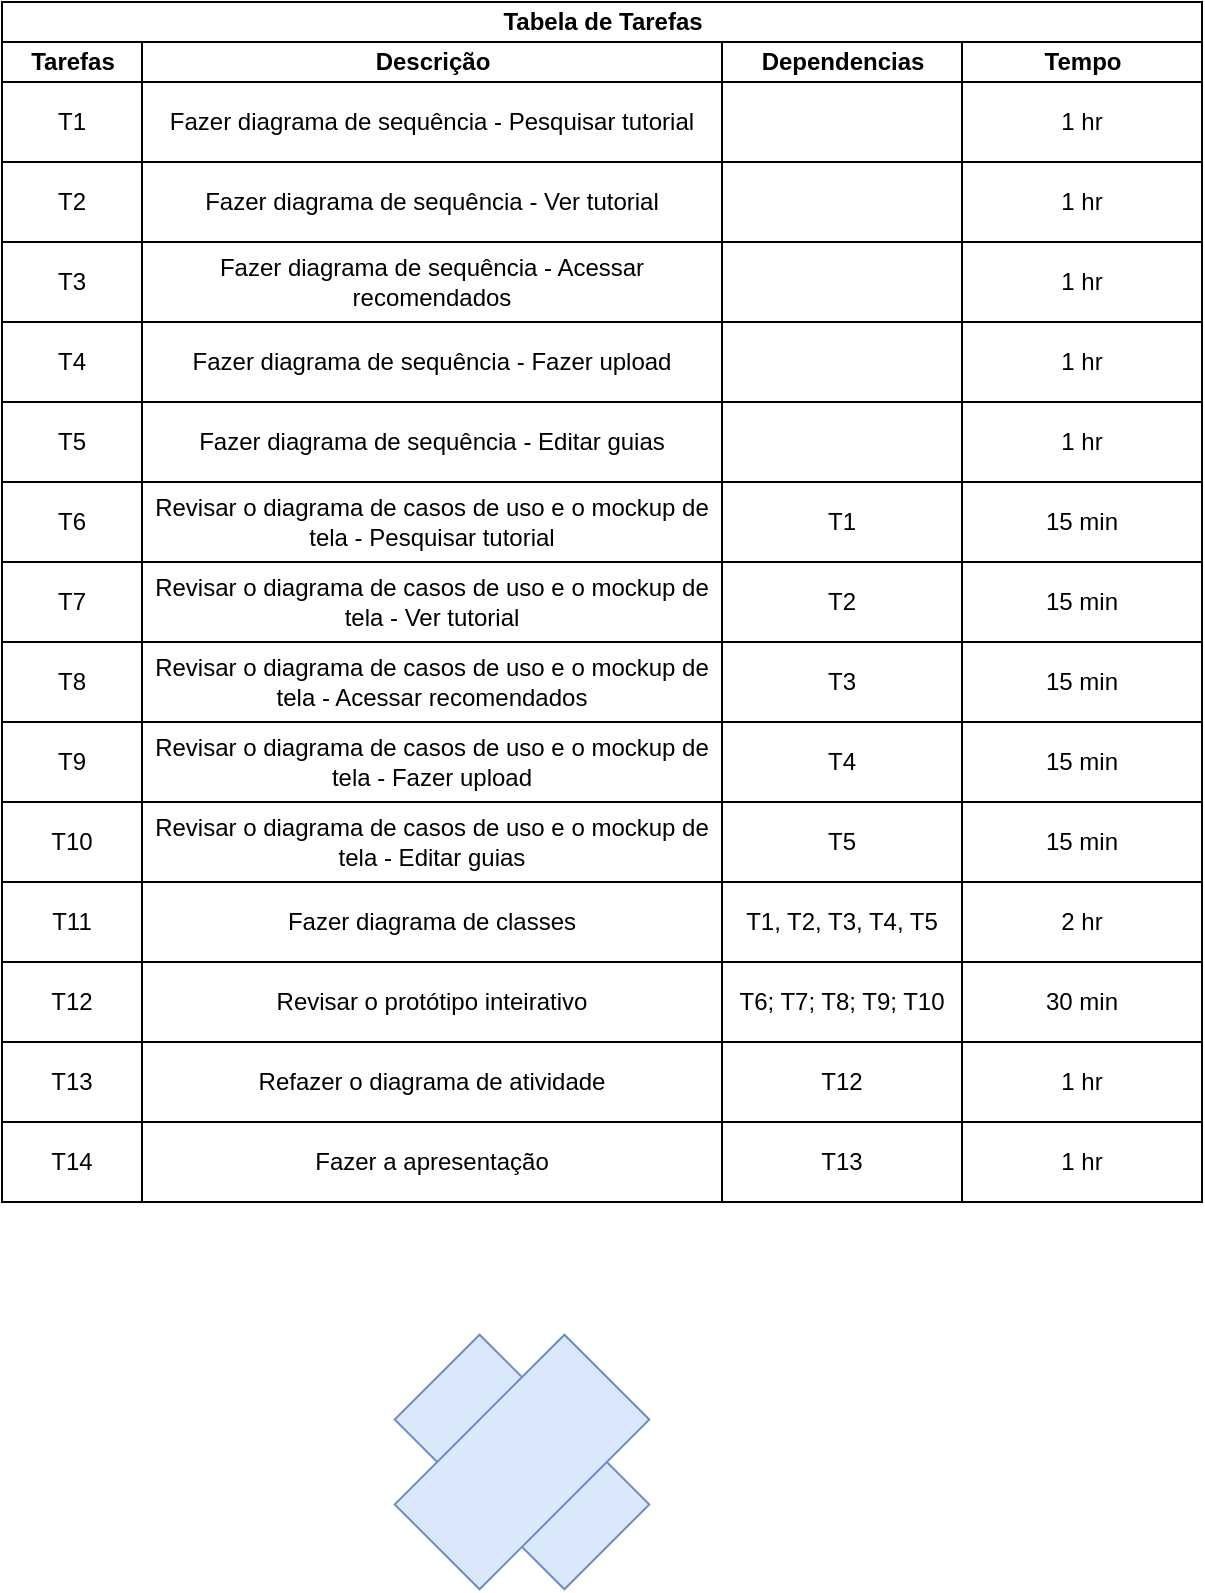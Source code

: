 <mxfile version="26.0.11" pages="2">
  <diagram name="Page-1" id="dKLsUaYHVaHDIzjpBKJf">
    <mxGraphModel grid="1" page="1" gridSize="10" guides="1" tooltips="1" connect="1" arrows="1" fold="1" pageScale="1" pageWidth="850" pageHeight="1100" math="0" shadow="0">
      <root>
        <mxCell id="0" />
        <mxCell id="1" parent="0" />
        <mxCell id="sk7VXaoNBxcuhIyHpyfT-1" value="" style="rounded=0;whiteSpace=wrap;html=1;rotation=45;fillColor=#dae8fc;strokeColor=#6c8ebf;" vertex="1" parent="1">
          <mxGeometry x="320" y="780" width="120" height="60" as="geometry" />
        </mxCell>
        <mxCell id="sk7VXaoNBxcuhIyHpyfT-3" value="" style="rounded=0;whiteSpace=wrap;html=1;rotation=-45;fillColor=#dae8fc;strokeColor=#6c8ebf;" vertex="1" parent="1">
          <mxGeometry x="320" y="780" width="120" height="60" as="geometry" />
        </mxCell>
        <mxCell id="uGzdLEYlZk4yflGMvaRz-22" value="Tabela de Tarefas" style="swimlane;childLayout=stackLayout;resizeParent=1;resizeParentMax=0;startSize=20;html=1;" vertex="1" parent="1">
          <mxGeometry x="120" y="80" width="600" height="600" as="geometry">
            <mxRectangle x="30" y="110" width="60" height="30" as="alternateBounds" />
          </mxGeometry>
        </mxCell>
        <mxCell id="uGzdLEYlZk4yflGMvaRz-23" value="Tarefas" style="swimlane;startSize=20;html=1;" vertex="1" parent="uGzdLEYlZk4yflGMvaRz-22">
          <mxGeometry y="20" width="70" height="580" as="geometry" />
        </mxCell>
        <mxCell id="uGzdLEYlZk4yflGMvaRz-42" value="T5" style="whiteSpace=wrap;html=1;" vertex="1" parent="uGzdLEYlZk4yflGMvaRz-23">
          <mxGeometry y="180" width="70" height="40" as="geometry" />
        </mxCell>
        <mxCell id="uGzdLEYlZk4yflGMvaRz-46" value="T6" style="whiteSpace=wrap;html=1;" vertex="1" parent="uGzdLEYlZk4yflGMvaRz-23">
          <mxGeometry y="220" width="70" height="40" as="geometry" />
        </mxCell>
        <mxCell id="uGzdLEYlZk4yflGMvaRz-70" value="T7" style="whiteSpace=wrap;html=1;" vertex="1" parent="uGzdLEYlZk4yflGMvaRz-23">
          <mxGeometry y="260" width="70" height="40" as="geometry" />
        </mxCell>
        <mxCell id="uGzdLEYlZk4yflGMvaRz-66" value="T8" style="whiteSpace=wrap;html=1;" vertex="1" parent="uGzdLEYlZk4yflGMvaRz-23">
          <mxGeometry y="300" width="70" height="40" as="geometry" />
        </mxCell>
        <mxCell id="uGzdLEYlZk4yflGMvaRz-62" value="T9" style="whiteSpace=wrap;html=1;" vertex="1" parent="uGzdLEYlZk4yflGMvaRz-23">
          <mxGeometry y="340" width="70" height="40" as="geometry" />
        </mxCell>
        <mxCell id="uGzdLEYlZk4yflGMvaRz-58" value="T10" style="whiteSpace=wrap;html=1;" vertex="1" parent="uGzdLEYlZk4yflGMvaRz-23">
          <mxGeometry y="380" width="70" height="40" as="geometry" />
        </mxCell>
        <mxCell id="uGzdLEYlZk4yflGMvaRz-54" value="T11" style="whiteSpace=wrap;html=1;" vertex="1" parent="uGzdLEYlZk4yflGMvaRz-23">
          <mxGeometry y="420" width="70" height="40" as="geometry" />
        </mxCell>
        <mxCell id="uGzdLEYlZk4yflGMvaRz-50" value="T12" style="whiteSpace=wrap;html=1;" vertex="1" parent="uGzdLEYlZk4yflGMvaRz-23">
          <mxGeometry y="460" width="70" height="40" as="geometry" />
        </mxCell>
        <mxCell id="8Z57RYw77O54fywOcqns-9" value="T13" style="whiteSpace=wrap;html=1;" vertex="1" parent="uGzdLEYlZk4yflGMvaRz-23">
          <mxGeometry y="500" width="70" height="40" as="geometry" />
        </mxCell>
        <mxCell id="8Z57RYw77O54fywOcqns-10" value="T14" style="whiteSpace=wrap;html=1;" vertex="1" parent="uGzdLEYlZk4yflGMvaRz-23">
          <mxGeometry y="540" width="70" height="40" as="geometry" />
        </mxCell>
        <mxCell id="uGzdLEYlZk4yflGMvaRz-24" value="Descrição" style="swimlane;startSize=20;html=1;" vertex="1" parent="uGzdLEYlZk4yflGMvaRz-22">
          <mxGeometry x="70" y="20" width="290" height="580" as="geometry" />
        </mxCell>
        <mxCell id="uGzdLEYlZk4yflGMvaRz-27" value="&lt;div&gt;T1&lt;/div&gt;" style="whiteSpace=wrap;html=1;" vertex="1" parent="uGzdLEYlZk4yflGMvaRz-24">
          <mxGeometry x="-70" y="20" width="70" height="40" as="geometry" />
        </mxCell>
        <mxCell id="uGzdLEYlZk4yflGMvaRz-34" value="T3" style="whiteSpace=wrap;html=1;" vertex="1" parent="uGzdLEYlZk4yflGMvaRz-24">
          <mxGeometry x="-70" y="100" width="70" height="40" as="geometry" />
        </mxCell>
        <mxCell id="uGzdLEYlZk4yflGMvaRz-30" value="T2" style="whiteSpace=wrap;html=1;" vertex="1" parent="uGzdLEYlZk4yflGMvaRz-24">
          <mxGeometry x="-70" y="60" width="70" height="40" as="geometry" />
        </mxCell>
        <mxCell id="uGzdLEYlZk4yflGMvaRz-38" value="T4" style="whiteSpace=wrap;html=1;" vertex="1" parent="uGzdLEYlZk4yflGMvaRz-24">
          <mxGeometry x="-70" y="140" width="70" height="40" as="geometry" />
        </mxCell>
        <mxCell id="uGzdLEYlZk4yflGMvaRz-35" value="Fazer diagrama de sequência - Acessar recomendados" style="whiteSpace=wrap;html=1;" vertex="1" parent="uGzdLEYlZk4yflGMvaRz-24">
          <mxGeometry y="100" width="290" height="40" as="geometry" />
        </mxCell>
        <mxCell id="uGzdLEYlZk4yflGMvaRz-31" value="Fazer diagrama de sequência - Ver tutorial" style="whiteSpace=wrap;html=1;" vertex="1" parent="uGzdLEYlZk4yflGMvaRz-24">
          <mxGeometry y="60" width="290" height="40" as="geometry" />
        </mxCell>
        <mxCell id="uGzdLEYlZk4yflGMvaRz-39" value="Fazer diagrama de sequência - Fazer upload" style="whiteSpace=wrap;html=1;" vertex="1" parent="uGzdLEYlZk4yflGMvaRz-24">
          <mxGeometry y="140" width="290" height="40" as="geometry" />
        </mxCell>
        <mxCell id="uGzdLEYlZk4yflGMvaRz-40" value="" style="rounded=0;whiteSpace=wrap;html=1;" vertex="1" parent="uGzdLEYlZk4yflGMvaRz-24">
          <mxGeometry x="290" y="140" width="120" height="40" as="geometry" />
        </mxCell>
        <mxCell id="uGzdLEYlZk4yflGMvaRz-47" value="Revisar o diagrama de casos de uso e o mockup de tela - Pesquisar tutorial" style="whiteSpace=wrap;html=1;" vertex="1" parent="uGzdLEYlZk4yflGMvaRz-24">
          <mxGeometry y="220" width="290" height="40" as="geometry" />
        </mxCell>
        <mxCell id="uGzdLEYlZk4yflGMvaRz-43" value="Fazer diagrama de sequência - Editar guias" style="whiteSpace=wrap;html=1;" vertex="1" parent="uGzdLEYlZk4yflGMvaRz-24">
          <mxGeometry y="180" width="290" height="40" as="geometry" />
        </mxCell>
        <mxCell id="uGzdLEYlZk4yflGMvaRz-28" value="Fazer diagrama de sequência - Pesquisar tutorial" style="whiteSpace=wrap;html=1;" vertex="1" parent="uGzdLEYlZk4yflGMvaRz-24">
          <mxGeometry y="20" width="290" height="40" as="geometry" />
        </mxCell>
        <mxCell id="uGzdLEYlZk4yflGMvaRz-55" value="Fazer diagrama de classes" style="whiteSpace=wrap;html=1;" vertex="1" parent="uGzdLEYlZk4yflGMvaRz-24">
          <mxGeometry y="420" width="290" height="40" as="geometry" />
        </mxCell>
        <mxCell id="uGzdLEYlZk4yflGMvaRz-63" value="Revisar o protótipo inteirativo" style="whiteSpace=wrap;html=1;" vertex="1" parent="uGzdLEYlZk4yflGMvaRz-24">
          <mxGeometry y="460" width="290" height="40" as="geometry" />
        </mxCell>
        <mxCell id="uGzdLEYlZk4yflGMvaRz-71" value="Refazer o diagrama de atividade" style="whiteSpace=wrap;html=1;" vertex="1" parent="uGzdLEYlZk4yflGMvaRz-24">
          <mxGeometry y="500" width="290" height="40" as="geometry" />
        </mxCell>
        <mxCell id="uGzdLEYlZk4yflGMvaRz-67" value="Fazer a apresentação" style="whiteSpace=wrap;html=1;" vertex="1" parent="uGzdLEYlZk4yflGMvaRz-24">
          <mxGeometry y="540" width="290" height="40" as="geometry" />
        </mxCell>
        <mxCell id="8Z57RYw77O54fywOcqns-14" value="Revisar o diagrama de casos de uso e o mockup de tela - Ver tutorial" style="whiteSpace=wrap;html=1;" vertex="1" parent="uGzdLEYlZk4yflGMvaRz-24">
          <mxGeometry y="260" width="290" height="40" as="geometry" />
        </mxCell>
        <mxCell id="8Z57RYw77O54fywOcqns-13" value="Revisar o diagrama de casos de uso e o mockup de tela - Acessar recomendados" style="whiteSpace=wrap;html=1;" vertex="1" parent="uGzdLEYlZk4yflGMvaRz-24">
          <mxGeometry y="300" width="290" height="40" as="geometry" />
        </mxCell>
        <mxCell id="8Z57RYw77O54fywOcqns-12" value="Revisar o diagrama de casos de uso e o mockup de tela - Fazer upload" style="whiteSpace=wrap;html=1;" vertex="1" parent="uGzdLEYlZk4yflGMvaRz-24">
          <mxGeometry y="340" width="290" height="40" as="geometry" />
        </mxCell>
        <mxCell id="uGzdLEYlZk4yflGMvaRz-51" value="Revisar o diagrama de casos de uso e o mockup de tela - Editar guias" style="whiteSpace=wrap;html=1;" vertex="1" parent="uGzdLEYlZk4yflGMvaRz-24">
          <mxGeometry y="380" width="290" height="40" as="geometry" />
        </mxCell>
        <mxCell id="uGzdLEYlZk4yflGMvaRz-26" value="Dependencias" style="swimlane;startSize=20;html=1;" vertex="1" parent="uGzdLEYlZk4yflGMvaRz-22">
          <mxGeometry x="360" y="20" width="120" height="580" as="geometry" />
        </mxCell>
        <mxCell id="uCrilV-eqIKf74pS3eQ--1" value="" style="rounded=0;whiteSpace=wrap;html=1;" vertex="1" parent="uGzdLEYlZk4yflGMvaRz-26">
          <mxGeometry y="20" width="120" height="40" as="geometry" />
        </mxCell>
        <mxCell id="uGzdLEYlZk4yflGMvaRz-32" value="" style="rounded=0;whiteSpace=wrap;html=1;" vertex="1" parent="uGzdLEYlZk4yflGMvaRz-26">
          <mxGeometry y="60" width="120" height="40" as="geometry" />
        </mxCell>
        <mxCell id="uGzdLEYlZk4yflGMvaRz-44" value="" style="rounded=0;whiteSpace=wrap;html=1;" vertex="1" parent="uGzdLEYlZk4yflGMvaRz-26">
          <mxGeometry y="180" width="120" height="40" as="geometry" />
        </mxCell>
        <mxCell id="uGzdLEYlZk4yflGMvaRz-48" value="T1" style="rounded=0;whiteSpace=wrap;html=1;" vertex="1" parent="uGzdLEYlZk4yflGMvaRz-26">
          <mxGeometry y="220" width="120" height="40" as="geometry" />
        </mxCell>
        <mxCell id="uGzdLEYlZk4yflGMvaRz-36" value="" style="rounded=0;whiteSpace=wrap;html=1;" vertex="1" parent="uGzdLEYlZk4yflGMvaRz-26">
          <mxGeometry y="100" width="120" height="40" as="geometry" />
        </mxCell>
        <mxCell id="uGzdLEYlZk4yflGMvaRz-68" value="T1, T2, T3, T4, T5" style="rounded=0;whiteSpace=wrap;html=1;" vertex="1" parent="uGzdLEYlZk4yflGMvaRz-26">
          <mxGeometry y="420" width="120" height="40" as="geometry" />
        </mxCell>
        <mxCell id="uGzdLEYlZk4yflGMvaRz-64" value="T5" style="rounded=0;whiteSpace=wrap;html=1;" vertex="1" parent="uGzdLEYlZk4yflGMvaRz-26">
          <mxGeometry y="380" width="120" height="40" as="geometry" />
        </mxCell>
        <mxCell id="uGzdLEYlZk4yflGMvaRz-60" value="T2" style="rounded=0;whiteSpace=wrap;html=1;" vertex="1" parent="uGzdLEYlZk4yflGMvaRz-26">
          <mxGeometry y="260" width="120" height="40" as="geometry" />
        </mxCell>
        <mxCell id="uGzdLEYlZk4yflGMvaRz-56" value="T3" style="rounded=0;whiteSpace=wrap;html=1;" vertex="1" parent="uGzdLEYlZk4yflGMvaRz-26">
          <mxGeometry y="300" width="120" height="40" as="geometry" />
        </mxCell>
        <mxCell id="uGzdLEYlZk4yflGMvaRz-52" value="T4" style="rounded=0;whiteSpace=wrap;html=1;" vertex="1" parent="uGzdLEYlZk4yflGMvaRz-26">
          <mxGeometry y="340" width="120" height="40" as="geometry" />
        </mxCell>
        <mxCell id="8Z57RYw77O54fywOcqns-6" value="T13" style="rounded=0;whiteSpace=wrap;html=1;" vertex="1" parent="uGzdLEYlZk4yflGMvaRz-26">
          <mxGeometry y="540" width="120" height="40" as="geometry" />
        </mxCell>
        <mxCell id="8Z57RYw77O54fywOcqns-7" value="T6; T7; T8; T9; T10" style="rounded=0;whiteSpace=wrap;html=1;" vertex="1" parent="uGzdLEYlZk4yflGMvaRz-26">
          <mxGeometry y="460" width="120" height="40" as="geometry" />
        </mxCell>
        <mxCell id="8Z57RYw77O54fywOcqns-8" value="T12" style="rounded=0;whiteSpace=wrap;html=1;" vertex="1" parent="uGzdLEYlZk4yflGMvaRz-26">
          <mxGeometry y="500" width="120" height="40" as="geometry" />
        </mxCell>
        <mxCell id="uGzdLEYlZk4yflGMvaRz-25" value="Tempo" style="swimlane;startSize=20;html=1;" vertex="1" parent="uGzdLEYlZk4yflGMvaRz-22">
          <mxGeometry x="480" y="20" width="120" height="580" as="geometry" />
        </mxCell>
        <mxCell id="uCrilV-eqIKf74pS3eQ--2" value="1 hr" style="rounded=0;whiteSpace=wrap;html=1;" vertex="1" parent="uGzdLEYlZk4yflGMvaRz-25">
          <mxGeometry y="20" width="120" height="40" as="geometry" />
        </mxCell>
        <mxCell id="uGzdLEYlZk4yflGMvaRz-33" value="1 hr" style="rounded=0;whiteSpace=wrap;html=1;" vertex="1" parent="uGzdLEYlZk4yflGMvaRz-25">
          <mxGeometry y="60" width="120" height="40" as="geometry" />
        </mxCell>
        <mxCell id="uGzdLEYlZk4yflGMvaRz-37" value="1 hr" style="rounded=0;whiteSpace=wrap;html=1;" vertex="1" parent="uGzdLEYlZk4yflGMvaRz-25">
          <mxGeometry y="100" width="120" height="40" as="geometry" />
        </mxCell>
        <mxCell id="uGzdLEYlZk4yflGMvaRz-45" value="1 hr" style="rounded=0;whiteSpace=wrap;html=1;" vertex="1" parent="uGzdLEYlZk4yflGMvaRz-25">
          <mxGeometry y="180" width="120" height="40" as="geometry" />
        </mxCell>
        <mxCell id="uGzdLEYlZk4yflGMvaRz-49" value="15 min" style="rounded=0;whiteSpace=wrap;html=1;" vertex="1" parent="uGzdLEYlZk4yflGMvaRz-25">
          <mxGeometry y="220" width="120" height="40" as="geometry" />
        </mxCell>
        <mxCell id="uGzdLEYlZk4yflGMvaRz-65" value="1 hr" style="rounded=0;whiteSpace=wrap;html=1;" vertex="1" parent="uGzdLEYlZk4yflGMvaRz-25">
          <mxGeometry y="540" width="120" height="40" as="geometry" />
        </mxCell>
        <mxCell id="uGzdLEYlZk4yflGMvaRz-61" value="1 hr" style="rounded=0;whiteSpace=wrap;html=1;" vertex="1" parent="uGzdLEYlZk4yflGMvaRz-25">
          <mxGeometry y="500" width="120" height="40" as="geometry" />
        </mxCell>
        <mxCell id="uGzdLEYlZk4yflGMvaRz-57" value="30 min" style="rounded=0;whiteSpace=wrap;html=1;" vertex="1" parent="uGzdLEYlZk4yflGMvaRz-25">
          <mxGeometry y="460" width="120" height="40" as="geometry" />
        </mxCell>
        <mxCell id="uGzdLEYlZk4yflGMvaRz-53" value="15 min" style="rounded=0;whiteSpace=wrap;html=1;" vertex="1" parent="uGzdLEYlZk4yflGMvaRz-25">
          <mxGeometry y="260" width="120" height="40" as="geometry" />
        </mxCell>
        <mxCell id="uGzdLEYlZk4yflGMvaRz-41" value="1 hr" style="rounded=0;whiteSpace=wrap;html=1;" vertex="1" parent="uGzdLEYlZk4yflGMvaRz-25">
          <mxGeometry y="140" width="120" height="40" as="geometry" />
        </mxCell>
        <mxCell id="8Z57RYw77O54fywOcqns-1" value="2 hr" style="rounded=0;whiteSpace=wrap;html=1;" vertex="1" parent="uGzdLEYlZk4yflGMvaRz-25">
          <mxGeometry y="420" width="120" height="40" as="geometry" />
        </mxCell>
        <mxCell id="8Z57RYw77O54fywOcqns-2" value="15 min" style="rounded=0;whiteSpace=wrap;html=1;" vertex="1" parent="uGzdLEYlZk4yflGMvaRz-25">
          <mxGeometry y="380" width="120" height="40" as="geometry" />
        </mxCell>
        <mxCell id="8Z57RYw77O54fywOcqns-3" value="15 min" style="rounded=0;whiteSpace=wrap;html=1;" vertex="1" parent="uGzdLEYlZk4yflGMvaRz-25">
          <mxGeometry y="340" width="120" height="40" as="geometry" />
        </mxCell>
        <mxCell id="8Z57RYw77O54fywOcqns-4" value="15 min" style="rounded=0;whiteSpace=wrap;html=1;" vertex="1" parent="uGzdLEYlZk4yflGMvaRz-25">
          <mxGeometry y="300" width="120" height="40" as="geometry" />
        </mxCell>
      </root>
    </mxGraphModel>
  </diagram>
  <diagram id="C24pGnKnrarO9Ch8F8qO" name="Página-2">
    <mxGraphModel grid="1" page="1" gridSize="10" guides="1" tooltips="1" connect="1" arrows="1" fold="1" pageScale="1" pageWidth="827" pageHeight="1169" math="0" shadow="0">
      <root>
        <mxCell id="0" />
        <mxCell id="1" parent="0" />
        <mxCell id="zGnXRJcr8HKoqNj-7Aaw-1" value="" style="rounded=0;whiteSpace=wrap;html=1;" vertex="1" parent="1">
          <mxGeometry x="130" y="80" width="180" height="450" as="geometry" />
        </mxCell>
        <mxCell id="zGnXRJcr8HKoqNj-7Aaw-3" value="" style="rounded=0;whiteSpace=wrap;html=1;" vertex="1" parent="1">
          <mxGeometry x="490" y="80" width="180" height="450" as="geometry" />
        </mxCell>
        <mxCell id="zGnXRJcr8HKoqNj-7Aaw-4" value="" style="rounded=0;whiteSpace=wrap;html=1;" vertex="1" parent="1">
          <mxGeometry x="310" y="80" width="180" height="450" as="geometry" />
        </mxCell>
        <mxCell id="zGnXRJcr8HKoqNj-7Aaw-7" value="" style="rounded=0;whiteSpace=wrap;html=1;" vertex="1" parent="1">
          <mxGeometry x="130" y="80" width="180" height="60" as="geometry" />
        </mxCell>
        <mxCell id="zGnXRJcr8HKoqNj-7Aaw-8" value="" style="rounded=0;whiteSpace=wrap;html=1;" vertex="1" parent="1">
          <mxGeometry x="310" y="80" width="180" height="60" as="geometry" />
        </mxCell>
      </root>
    </mxGraphModel>
  </diagram>
</mxfile>
